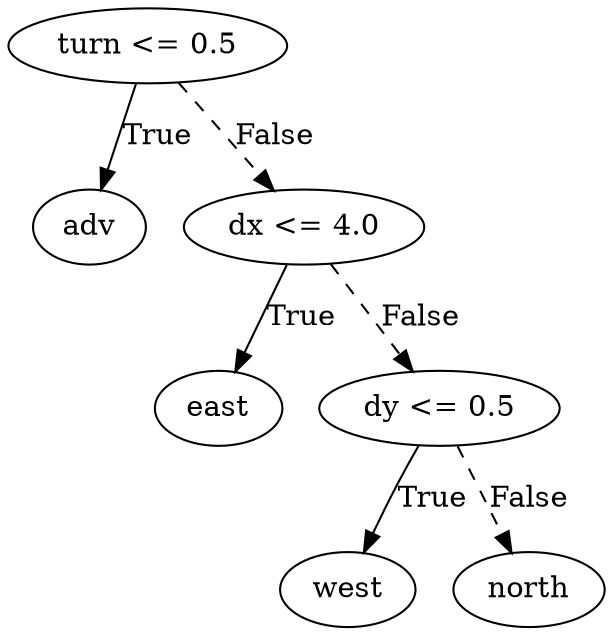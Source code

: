 digraph {
0 [label="turn <= 0.5"];
1 [label="adv"];
0 -> 1 [label="True"];
2 [label="dx <= 4.0"];
3 [label="east"];
2 -> 3 [label="True"];
4 [label="dy <= 0.5"];
5 [label="west"];
4 -> 5 [label="True"];
6 [label="north"];
4 -> 6 [style="dashed", label="False"];
2 -> 4 [style="dashed", label="False"];
0 -> 2 [style="dashed", label="False"];

}